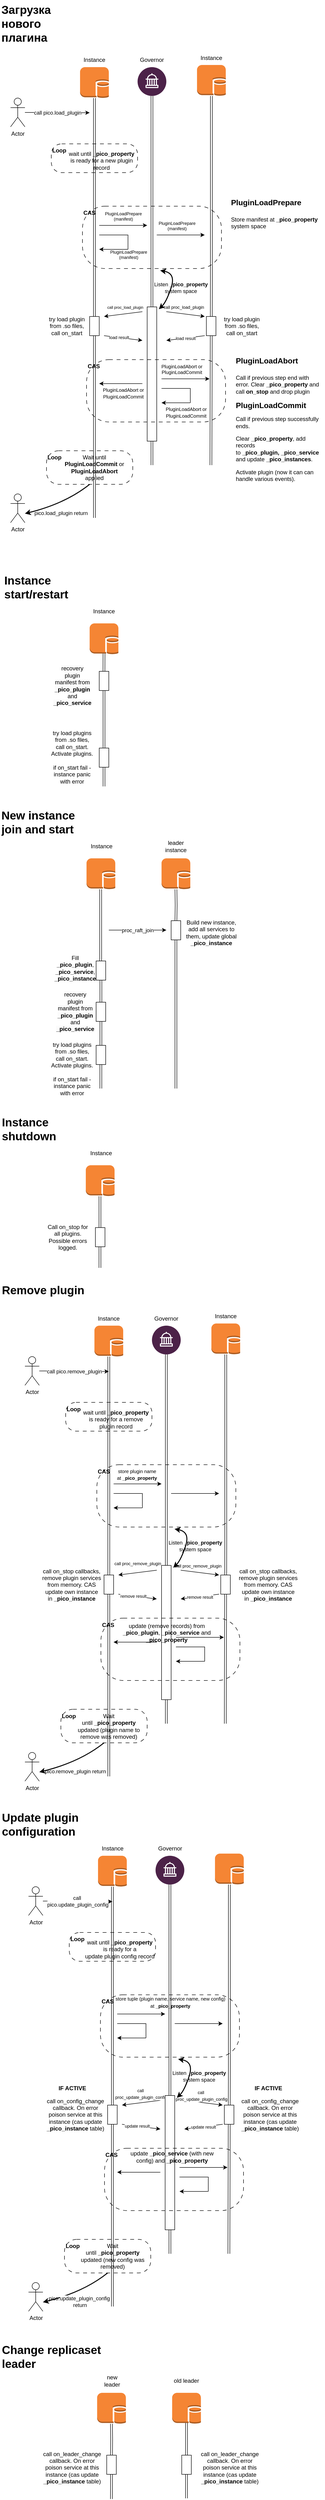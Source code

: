 <mxfile version="24.2.0" type="github">
  <diagram name="Страница — 1" id="yJk9gWLUSy9jOpeMOX59">
    <mxGraphModel dx="1195" dy="1770" grid="1" gridSize="10" guides="1" tooltips="1" connect="1" arrows="1" fold="1" page="1" pageScale="1" pageWidth="827" pageHeight="1169" math="0" shadow="0">
      <root>
        <mxCell id="0" />
        <mxCell id="1" parent="0" />
        <mxCell id="r-Ovmt4nL4VXmbSpSEl5-34" value="" style="edgeStyle=orthogonalEdgeStyle;rounded=0;orthogonalLoop=1;jettySize=auto;html=1;shape=link;" parent="1" edge="1" source="r-Ovmt4nL4VXmbSpSEl5-3">
          <mxGeometry relative="1" as="geometry">
            <mxPoint x="443" y="720" as="targetPoint" />
            <mxPoint x="443.16" y="124.5" as="sourcePoint" />
          </mxGeometry>
        </mxCell>
        <mxCell id="r-Ovmt4nL4VXmbSpSEl5-16" value="&lt;b&gt;CAS&lt;/b&gt;" style="rounded=1;whiteSpace=wrap;html=1;fillColor=none;dashed=1;dashPattern=8 8;arcSize=36;align=left;horizontal=1;verticalAlign=top;" parent="1" vertex="1">
          <mxGeometry x="175" y="180" width="290" height="130" as="geometry" />
        </mxCell>
        <mxCell id="r-Ovmt4nL4VXmbSpSEl5-5" style="edgeStyle=orthogonalEdgeStyle;rounded=0;orthogonalLoop=1;jettySize=auto;html=1;shape=link;" parent="1" source="r-Ovmt4nL4VXmbSpSEl5-25" edge="1">
          <mxGeometry relative="1" as="geometry">
            <mxPoint x="320" y="720" as="targetPoint" />
          </mxGeometry>
        </mxCell>
        <mxCell id="r-Ovmt4nL4VXmbSpSEl5-1" value="" style="verticalLabelPosition=bottom;aspect=fixed;html=1;shape=mxgraph.salesforce.government2;" parent="1" vertex="1">
          <mxGeometry x="290" y="-110" width="60" height="60" as="geometry" />
        </mxCell>
        <mxCell id="r-Ovmt4nL4VXmbSpSEl5-4" style="edgeStyle=orthogonalEdgeStyle;rounded=0;orthogonalLoop=1;jettySize=auto;html=1;shape=link;" parent="1" source="r-Ovmt4nL4VXmbSpSEl5-2" edge="1">
          <mxGeometry relative="1" as="geometry">
            <mxPoint x="200" y="830" as="targetPoint" />
          </mxGeometry>
        </mxCell>
        <mxCell id="r-Ovmt4nL4VXmbSpSEl5-2" value="" style="outlineConnect=0;dashed=0;verticalLabelPosition=bottom;verticalAlign=top;align=center;html=1;shape=mxgraph.aws3.db_on_instance;fillColor=#F58534;gradientColor=none;" parent="1" vertex="1">
          <mxGeometry x="170" y="-110" width="60" height="64.5" as="geometry" />
        </mxCell>
        <mxCell id="r-Ovmt4nL4VXmbSpSEl5-3" value="" style="outlineConnect=0;dashed=0;verticalLabelPosition=bottom;verticalAlign=top;align=center;html=1;shape=mxgraph.aws3.db_on_instance;fillColor=#F58534;gradientColor=none;" parent="1" vertex="1">
          <mxGeometry x="414" y="-114.5" width="60" height="64.5" as="geometry" />
        </mxCell>
        <mxCell id="r-Ovmt4nL4VXmbSpSEl5-9" value="call pico.load_plugin" style="edgeStyle=orthogonalEdgeStyle;rounded=0;orthogonalLoop=1;jettySize=auto;html=1;" parent="1" source="r-Ovmt4nL4VXmbSpSEl5-8" edge="1">
          <mxGeometry relative="1" as="geometry">
            <mxPoint x="190" y="-15" as="targetPoint" />
          </mxGeometry>
        </mxCell>
        <mxCell id="r-Ovmt4nL4VXmbSpSEl5-8" value="Actor" style="shape=umlActor;verticalLabelPosition=bottom;verticalAlign=top;html=1;outlineConnect=0;" parent="1" vertex="1">
          <mxGeometry x="25" y="-45.5" width="30" height="60" as="geometry" />
        </mxCell>
        <mxCell id="r-Ovmt4nL4VXmbSpSEl5-10" value="&lt;font style=&quot;font-size: 9px;&quot;&gt;PluginLoadPrepare&lt;/font&gt;&lt;div style=&quot;font-size: 9px;&quot;&gt;&lt;font style=&quot;font-size: 9px;&quot;&gt;(manifest)&lt;/font&gt;&lt;/div&gt;" style="endArrow=classic;html=1;rounded=0;labelBackgroundColor=none;" parent="1" edge="1">
          <mxGeometry y="20" width="50" height="50" relative="1" as="geometry">
            <mxPoint x="210" y="220" as="sourcePoint" />
            <mxPoint x="310" y="220" as="targetPoint" />
            <mxPoint as="offset" />
          </mxGeometry>
        </mxCell>
        <mxCell id="r-Ovmt4nL4VXmbSpSEl5-11" value="" style="endArrow=classic;html=1;rounded=0;labelBackgroundColor=none;" parent="1" edge="1">
          <mxGeometry width="50" height="50" relative="1" as="geometry">
            <mxPoint x="330" y="240" as="sourcePoint" />
            <mxPoint x="430" y="240" as="targetPoint" />
          </mxGeometry>
        </mxCell>
        <mxCell id="r-Ovmt4nL4VXmbSpSEl5-18" value="&lt;font style=&quot;font-size: 9px;&quot;&gt;PluginLoadPrepare&lt;/font&gt;&lt;div style=&quot;font-size: 9px;&quot;&gt;&lt;font style=&quot;font-size: 9px;&quot;&gt;(manifest)&lt;/font&gt;&lt;/div&gt;" style="edgeLabel;html=1;align=center;verticalAlign=middle;resizable=0;points=[];labelBackgroundColor=none;" parent="r-Ovmt4nL4VXmbSpSEl5-11" vertex="1" connectable="0">
          <mxGeometry x="-0.16" relative="1" as="geometry">
            <mxPoint y="-20" as="offset" />
          </mxGeometry>
        </mxCell>
        <mxCell id="r-Ovmt4nL4VXmbSpSEl5-12" value="" style="endArrow=classic;html=1;rounded=0;" parent="1" edge="1">
          <mxGeometry width="50" height="50" relative="1" as="geometry">
            <mxPoint x="270" y="270" as="sourcePoint" />
            <mxPoint x="210" y="270" as="targetPoint" />
          </mxGeometry>
        </mxCell>
        <mxCell id="r-Ovmt4nL4VXmbSpSEl5-13" value="&lt;font style=&quot;font-size: 9px;&quot;&gt;PluginLoadPrepare&lt;/font&gt;&lt;div style=&quot;font-size: 9px;&quot;&gt;&lt;font style=&quot;font-size: 9px;&quot;&gt;(manifest)&lt;/font&gt;&lt;/div&gt;" style="edgeLabel;html=1;align=center;verticalAlign=middle;resizable=0;points=[];labelBackgroundColor=none;" parent="r-Ovmt4nL4VXmbSpSEl5-12" vertex="1" connectable="0">
          <mxGeometry x="0.091" relative="1" as="geometry">
            <mxPoint x="33" y="10" as="offset" />
          </mxGeometry>
        </mxCell>
        <mxCell id="r-Ovmt4nL4VXmbSpSEl5-14" value="" style="endArrow=none;html=1;rounded=0;" parent="1" edge="1">
          <mxGeometry width="50" height="50" relative="1" as="geometry">
            <mxPoint x="210" y="240" as="sourcePoint" />
            <mxPoint x="250" y="240" as="targetPoint" />
          </mxGeometry>
        </mxCell>
        <mxCell id="r-Ovmt4nL4VXmbSpSEl5-15" value="" style="endArrow=none;html=1;rounded=0;" parent="1" edge="1">
          <mxGeometry width="50" height="50" relative="1" as="geometry">
            <mxPoint x="250" y="240" as="sourcePoint" />
            <mxPoint x="270" y="270" as="targetPoint" />
            <Array as="points">
              <mxPoint x="270" y="240" />
            </Array>
          </mxGeometry>
        </mxCell>
        <mxCell id="r-Ovmt4nL4VXmbSpSEl5-19" value="" style="rounded=0;whiteSpace=wrap;html=1;" parent="1" vertex="1">
          <mxGeometry x="190" y="410" width="20" height="40" as="geometry" />
        </mxCell>
        <mxCell id="r-Ovmt4nL4VXmbSpSEl5-20" value="&lt;span style=&quot;color: rgb(0, 0, 0); font-family: Helvetica; font-style: normal; font-variant-ligatures: normal; font-variant-caps: normal; font-weight: 400; letter-spacing: normal; orphans: 2; text-align: center; text-indent: 0px; text-transform: none; white-space: nowrap; widows: 2; word-spacing: 0px; -webkit-text-stroke-width: 0px; background-color: rgb(255, 255, 255); text-decoration-thickness: initial; text-decoration-style: initial; text-decoration-color: initial; float: none; display: inline !important;&quot;&gt;&lt;font style=&quot;font-size: 9px;&quot;&gt;call proc_load_plugin&lt;/font&gt;&lt;/span&gt;" style="endArrow=classic;html=1;rounded=0;" parent="1" edge="1">
          <mxGeometry x="-0.146" y="14" width="50" height="50" relative="1" as="geometry">
            <mxPoint x="350" y="400" as="sourcePoint" />
            <mxPoint x="430" y="410" as="targetPoint" />
            <mxPoint as="offset" />
          </mxGeometry>
        </mxCell>
        <mxCell id="r-Ovmt4nL4VXmbSpSEl5-21" value="&lt;font style=&quot;font-size: 9px;&quot;&gt;load result&lt;/font&gt;" style="endArrow=classic;html=1;rounded=0;" parent="1" edge="1">
          <mxGeometry width="50" height="50" relative="1" as="geometry">
            <mxPoint x="430" y="450" as="sourcePoint" />
            <mxPoint x="350" y="460" as="targetPoint" />
          </mxGeometry>
        </mxCell>
        <mxCell id="r-Ovmt4nL4VXmbSpSEl5-22" value="" style="endArrow=classic;html=1;rounded=0;" parent="1" edge="1">
          <mxGeometry width="50" height="50" relative="1" as="geometry">
            <mxPoint x="220" y="450" as="sourcePoint" />
            <mxPoint x="300" y="460" as="targetPoint" />
          </mxGeometry>
        </mxCell>
        <mxCell id="r-Ovmt4nL4VXmbSpSEl5-33" value="&lt;font style=&quot;font-size: 9px;&quot;&gt;load result&lt;/font&gt;" style="edgeLabel;html=1;align=center;verticalAlign=middle;resizable=0;points=[];" parent="r-Ovmt4nL4VXmbSpSEl5-22" vertex="1" connectable="0">
          <mxGeometry x="-0.236" y="1" relative="1" as="geometry">
            <mxPoint as="offset" />
          </mxGeometry>
        </mxCell>
        <mxCell id="r-Ovmt4nL4VXmbSpSEl5-23" value="&lt;font style=&quot;font-size: 8px;&quot;&gt;call proc_load_plugin&lt;/font&gt;" style="endArrow=classic;html=1;rounded=0;" parent="1" edge="1">
          <mxGeometry x="-0.146" y="-14" width="50" height="50" relative="1" as="geometry">
            <mxPoint x="300" y="400" as="sourcePoint" />
            <mxPoint x="220" y="410" as="targetPoint" />
            <mxPoint as="offset" />
          </mxGeometry>
        </mxCell>
        <mxCell id="r-Ovmt4nL4VXmbSpSEl5-26" value="" style="rounded=0;whiteSpace=wrap;html=1;" parent="1" vertex="1">
          <mxGeometry x="433.5" y="410" width="20" height="40" as="geometry" />
        </mxCell>
        <mxCell id="r-Ovmt4nL4VXmbSpSEl5-27" value="" style="edgeStyle=orthogonalEdgeStyle;rounded=0;orthogonalLoop=1;jettySize=auto;html=1;shape=link;" parent="1" source="r-Ovmt4nL4VXmbSpSEl5-1" target="r-Ovmt4nL4VXmbSpSEl5-25" edge="1">
          <mxGeometry relative="1" as="geometry">
            <mxPoint x="320" y="720" as="targetPoint" />
            <mxPoint x="320" y="120" as="sourcePoint" />
          </mxGeometry>
        </mxCell>
        <mxCell id="r-Ovmt4nL4VXmbSpSEl5-25" value="" style="rounded=0;whiteSpace=wrap;html=1;" parent="1" vertex="1">
          <mxGeometry x="310" y="390" width="20" height="280" as="geometry" />
        </mxCell>
        <mxCell id="r-Ovmt4nL4VXmbSpSEl5-31" value="try load plugin from .so files, call on_start" style="text;html=1;align=center;verticalAlign=middle;whiteSpace=wrap;rounded=0;" parent="1" vertex="1">
          <mxGeometry x="100" y="407.5" width="85" height="45" as="geometry" />
        </mxCell>
        <mxCell id="r-Ovmt4nL4VXmbSpSEl5-32" value="try load plugin from .so files, call on_start" style="text;html=1;align=center;verticalAlign=middle;whiteSpace=wrap;rounded=0;" parent="1" vertex="1">
          <mxGeometry x="465" y="407.5" width="85" height="45" as="geometry" />
        </mxCell>
        <mxCell id="r-Ovmt4nL4VXmbSpSEl5-35" value="&lt;b&gt;CAS&lt;/b&gt;" style="rounded=1;whiteSpace=wrap;html=1;fillColor=none;dashed=1;dashPattern=8 8;arcSize=36;align=left;horizontal=1;verticalAlign=top;" parent="1" vertex="1">
          <mxGeometry x="183.5" y="500" width="290" height="130" as="geometry" />
        </mxCell>
        <mxCell id="r-Ovmt4nL4VXmbSpSEl5-36" value="" style="endArrow=classic;html=1;rounded=0;labelBackgroundColor=none;" parent="1" edge="1">
          <mxGeometry width="50" height="50" relative="1" as="geometry">
            <mxPoint x="340" y="540" as="sourcePoint" />
            <mxPoint x="440" y="540" as="targetPoint" />
          </mxGeometry>
        </mxCell>
        <mxCell id="r-Ovmt4nL4VXmbSpSEl5-37" value="&lt;font style=&quot;font-size: 10px;&quot;&gt;PluginLoadAbort or&lt;br&gt;&lt;/font&gt;&lt;div style=&quot;font-size: 10px;&quot;&gt;&lt;font style=&quot;font-size: 10px;&quot;&gt;PluginLoadCommit&lt;/font&gt;&lt;/div&gt;" style="edgeLabel;html=1;align=center;verticalAlign=middle;resizable=0;points=[];labelBackgroundColor=none;" parent="r-Ovmt4nL4VXmbSpSEl5-36" vertex="1" connectable="0">
          <mxGeometry x="-0.16" relative="1" as="geometry">
            <mxPoint y="-20" as="offset" />
          </mxGeometry>
        </mxCell>
        <mxCell id="r-Ovmt4nL4VXmbSpSEl5-38" value="" style="endArrow=classic;html=1;rounded=0;" parent="1" edge="1">
          <mxGeometry width="50" height="50" relative="1" as="geometry">
            <mxPoint x="300" y="550" as="sourcePoint" />
            <mxPoint x="210" y="550" as="targetPoint" />
          </mxGeometry>
        </mxCell>
        <mxCell id="r-Ovmt4nL4VXmbSpSEl5-39" value="&lt;font size=&quot;1&quot;&gt;PluginLoadAbort or&lt;/font&gt;&lt;br&gt;&lt;div&gt;&lt;font size=&quot;1&quot;&gt;PluginLoadCommit&lt;br&gt;&lt;/font&gt;&lt;/div&gt;" style="edgeLabel;html=1;align=center;verticalAlign=middle;resizable=0;points=[];labelBackgroundColor=none;" parent="r-Ovmt4nL4VXmbSpSEl5-38" vertex="1" connectable="0">
          <mxGeometry x="0.091" relative="1" as="geometry">
            <mxPoint x="9" y="20" as="offset" />
          </mxGeometry>
        </mxCell>
        <mxCell id="r-Ovmt4nL4VXmbSpSEl5-40" value="" style="endArrow=classic;html=1;rounded=0;" parent="1" edge="1">
          <mxGeometry width="50" height="50" relative="1" as="geometry">
            <mxPoint x="400" y="590" as="sourcePoint" />
            <mxPoint x="340" y="590" as="targetPoint" />
          </mxGeometry>
        </mxCell>
        <mxCell id="r-Ovmt4nL4VXmbSpSEl5-41" value="&lt;font size=&quot;1&quot;&gt;PluginLoadAbort or&lt;/font&gt;&lt;br&gt;&lt;div&gt;&lt;font size=&quot;1&quot;&gt;PluginLoadCommit&lt;/font&gt;&lt;/div&gt;" style="edgeLabel;html=1;align=center;verticalAlign=middle;resizable=0;points=[];labelBackgroundColor=none;" parent="r-Ovmt4nL4VXmbSpSEl5-40" vertex="1" connectable="0">
          <mxGeometry x="0.091" relative="1" as="geometry">
            <mxPoint x="23" y="20" as="offset" />
          </mxGeometry>
        </mxCell>
        <mxCell id="r-Ovmt4nL4VXmbSpSEl5-42" value="" style="endArrow=none;html=1;rounded=0;" parent="1" edge="1">
          <mxGeometry width="50" height="50" relative="1" as="geometry">
            <mxPoint x="340" y="560" as="sourcePoint" />
            <mxPoint x="380" y="560" as="targetPoint" />
          </mxGeometry>
        </mxCell>
        <mxCell id="r-Ovmt4nL4VXmbSpSEl5-43" value="" style="endArrow=none;html=1;rounded=0;" parent="1" edge="1">
          <mxGeometry width="50" height="50" relative="1" as="geometry">
            <mxPoint x="380" y="560" as="sourcePoint" />
            <mxPoint x="400" y="590" as="targetPoint" />
            <Array as="points">
              <mxPoint x="400" y="560" />
            </Array>
          </mxGeometry>
        </mxCell>
        <mxCell id="r-Ovmt4nL4VXmbSpSEl5-44" value="&lt;h1&gt;&lt;span style=&quot;font-size: 16px; text-align: center; white-space: nowrap;&quot;&gt;PluginLoadPrepare&lt;/span&gt;&lt;br&gt;&lt;/h1&gt;&lt;p&gt;Store manifest at &lt;b&gt;_pico_property&lt;/b&gt; system space&lt;/p&gt;" style="text;html=1;spacing=5;spacingTop=-20;whiteSpace=wrap;overflow=hidden;rounded=0;" parent="1" vertex="1">
          <mxGeometry x="480" y="150" width="190" height="120" as="geometry" />
        </mxCell>
        <mxCell id="r-Ovmt4nL4VXmbSpSEl5-45" value="&lt;h1&gt;&lt;span style=&quot;text-align: center; white-space: nowrap;&quot;&gt;&lt;font style=&quot;font-size: 16px;&quot;&gt;PluginLoadAbort&lt;/font&gt;&lt;/span&gt;&lt;br&gt;&lt;/h1&gt;&lt;p style=&quot;&quot;&gt;&lt;span style=&quot;background-color: initial;&quot;&gt;Call if previous step end with error. Clear &lt;b&gt;_pico_property&lt;/b&gt; and call &lt;b&gt;on_stop &lt;/b&gt;and drop plugin&lt;/span&gt;&lt;/p&gt;&lt;p style=&quot;&quot;&gt;&lt;b&gt;&lt;span style=&quot;background-color: initial; font-size: 16px; white-space: nowrap;&quot;&gt;PluginLoadCommit&lt;/span&gt;&lt;br&gt;&lt;/b&gt;&lt;/p&gt;&lt;p&gt;Call if previous step successfully ends.&amp;nbsp;&lt;/p&gt;&lt;p&gt;Clear&amp;nbsp;&lt;b&gt;_pico_property&lt;/b&gt;, add records to&amp;nbsp;&lt;b&gt;_pico_plugin,&lt;/b&gt;&amp;nbsp;&lt;b&gt;_pico_service &lt;/b&gt;and update &lt;b&gt;_pico_instances&lt;/b&gt;.&lt;br&gt;&lt;/p&gt;&lt;p&gt;Activate plugin (now it can can handle various events).&lt;/p&gt;" style="text;html=1;spacing=5;spacingTop=-20;whiteSpace=wrap;overflow=hidden;rounded=0;" parent="1" vertex="1">
          <mxGeometry x="490" y="480" width="190" height="290" as="geometry" />
        </mxCell>
        <mxCell id="r-Ovmt4nL4VXmbSpSEl5-46" value="Listen &lt;b&gt;_pico_property&lt;/b&gt;&lt;div&gt;system space&lt;/div&gt;" style="curved=1;endArrow=classic;html=1;rounded=0;exitX=0.559;exitY=1.031;exitDx=0;exitDy=0;exitPerimeter=0;entryX=1.222;entryY=0.017;entryDx=0;entryDy=0;entryPerimeter=0;strokeWidth=2;strokeColor=default;startArrow=classic;startFill=1;labelBackgroundColor=none;" parent="1" source="r-Ovmt4nL4VXmbSpSEl5-16" target="r-Ovmt4nL4VXmbSpSEl5-25" edge="1">
          <mxGeometry x="-0.006" y="19" width="50" height="50" relative="1" as="geometry">
            <mxPoint x="480" y="410" as="sourcePoint" />
            <mxPoint x="530" y="360" as="targetPoint" />
            <Array as="points">
              <mxPoint x="370" y="320" />
              <mxPoint x="350" y="380" />
            </Array>
            <mxPoint as="offset" />
          </mxGeometry>
        </mxCell>
        <mxCell id="r-Ovmt4nL4VXmbSpSEl5-52" value="Governor" style="text;html=1;align=center;verticalAlign=middle;whiteSpace=wrap;rounded=0;" parent="1" vertex="1">
          <mxGeometry x="290" y="-140" width="60" height="30" as="geometry" />
        </mxCell>
        <mxCell id="r-Ovmt4nL4VXmbSpSEl5-53" value="Instance" style="text;html=1;align=center;verticalAlign=middle;whiteSpace=wrap;rounded=0;" parent="1" vertex="1">
          <mxGeometry x="413.5" y="-144.5" width="60" height="30" as="geometry" />
        </mxCell>
        <mxCell id="r-Ovmt4nL4VXmbSpSEl5-54" value="Instance" style="text;html=1;align=center;verticalAlign=middle;whiteSpace=wrap;rounded=0;" parent="1" vertex="1">
          <mxGeometry x="170" y="-140" width="60" height="30" as="geometry" />
        </mxCell>
        <mxCell id="PDYjImMqWGdngjRvMfyT-1" value="&lt;h1 style=&quot;margin-top: 0px;&quot;&gt;Загрузка нового плагина&lt;/h1&gt;" style="text;html=1;whiteSpace=wrap;overflow=hidden;rounded=0;" vertex="1" parent="1">
          <mxGeometry x="3.5" y="-250" width="180" height="120" as="geometry" />
        </mxCell>
        <mxCell id="PDYjImMqWGdngjRvMfyT-2" value="&lt;b&gt;Loop&lt;/b&gt;" style="rounded=1;whiteSpace=wrap;html=1;fillColor=none;dashed=1;dashPattern=8 8;arcSize=36;align=left;horizontal=1;verticalAlign=top;" vertex="1" parent="1">
          <mxGeometry x="110" y="50" width="180" height="60" as="geometry" />
        </mxCell>
        <mxCell id="PDYjImMqWGdngjRvMfyT-3" value="wait until&amp;nbsp;&lt;b style=&quot;text-align: left;&quot;&gt;_pico_property &lt;/b&gt;&lt;span style=&quot;text-align: left;&quot;&gt;is ready for a new plugin record&lt;/span&gt;" style="text;html=1;align=center;verticalAlign=middle;whiteSpace=wrap;rounded=0;" vertex="1" parent="1">
          <mxGeometry x="140" y="70" width="150" height="30" as="geometry" />
        </mxCell>
        <mxCell id="PDYjImMqWGdngjRvMfyT-4" value="&lt;b&gt;Loop&lt;/b&gt;" style="rounded=1;whiteSpace=wrap;html=1;fillColor=none;dashed=1;dashPattern=8 8;arcSize=36;align=left;horizontal=1;verticalAlign=top;" vertex="1" parent="1">
          <mxGeometry x="100" y="690" width="180" height="70" as="geometry" />
        </mxCell>
        <mxCell id="PDYjImMqWGdngjRvMfyT-6" value="Wait until &lt;b&gt;PluginLoadCommit&lt;/b&gt; or &lt;b&gt;PluginLoadAbort&lt;/b&gt; applied" style="text;html=1;align=center;verticalAlign=middle;whiteSpace=wrap;rounded=0;" vertex="1" parent="1">
          <mxGeometry x="130" y="710" width="140" height="30" as="geometry" />
        </mxCell>
        <mxCell id="PDYjImMqWGdngjRvMfyT-7" value="Actor" style="shape=umlActor;verticalLabelPosition=bottom;verticalAlign=top;html=1;outlineConnect=0;" vertex="1" parent="1">
          <mxGeometry x="25" y="780" width="30" height="60" as="geometry" />
        </mxCell>
        <mxCell id="PDYjImMqWGdngjRvMfyT-8" value="pico.load_plugin return" style="curved=1;endArrow=classic;html=1;rounded=0;exitX=0.5;exitY=1;exitDx=0;exitDy=0;entryX=1.222;entryY=0.017;entryDx=0;entryDy=0;entryPerimeter=0;strokeWidth=2;strokeColor=default;startArrow=none;startFill=0;labelBackgroundColor=none;" edge="1" parent="1" source="PDYjImMqWGdngjRvMfyT-4">
          <mxGeometry x="0.036" y="17" width="50" height="50" relative="1" as="geometry">
            <mxPoint x="58" y="740" as="sourcePoint" />
            <mxPoint x="55" y="821" as="targetPoint" />
            <Array as="points">
              <mxPoint x="140" y="800" />
            </Array>
            <mxPoint as="offset" />
          </mxGeometry>
        </mxCell>
        <mxCell id="PDYjImMqWGdngjRvMfyT-9" value="&lt;h1 style=&quot;margin-top: 0px;&quot;&gt;Instance start/restart&amp;nbsp;&lt;/h1&gt;" style="text;html=1;whiteSpace=wrap;overflow=hidden;rounded=0;" vertex="1" parent="1">
          <mxGeometry x="10" y="940" width="180" height="70" as="geometry" />
        </mxCell>
        <mxCell id="PDYjImMqWGdngjRvMfyT-10" value="" style="outlineConnect=0;dashed=0;verticalLabelPosition=bottom;verticalAlign=top;align=center;html=1;shape=mxgraph.aws3.db_on_instance;fillColor=#F58534;gradientColor=none;" vertex="1" parent="1">
          <mxGeometry x="190" y="1050" width="60" height="64.5" as="geometry" />
        </mxCell>
        <mxCell id="PDYjImMqWGdngjRvMfyT-11" style="edgeStyle=orthogonalEdgeStyle;rounded=0;orthogonalLoop=1;jettySize=auto;html=1;shape=link;" edge="1" parent="1" source="PDYjImMqWGdngjRvMfyT-15">
          <mxGeometry relative="1" as="geometry">
            <mxPoint x="220" y="1390" as="targetPoint" />
            <mxPoint x="219.52" y="1114.5" as="sourcePoint" />
          </mxGeometry>
        </mxCell>
        <mxCell id="PDYjImMqWGdngjRvMfyT-12" value="" style="rounded=0;whiteSpace=wrap;html=1;" vertex="1" parent="1">
          <mxGeometry x="210" y="1150" width="20" height="40" as="geometry" />
        </mxCell>
        <mxCell id="PDYjImMqWGdngjRvMfyT-14" value="&lt;span style=&quot;color: rgb(0, 0, 0); font-family: Helvetica; font-size: 12px; font-style: normal; font-variant-ligatures: normal; font-variant-caps: normal; font-weight: 400; letter-spacing: normal; orphans: 2; text-align: center; text-indent: 0px; text-transform: none; white-space: normal; widows: 2; word-spacing: 0px; -webkit-text-stroke-width: 0px; background-color: rgb(251, 251, 251); text-decoration-thickness: initial; text-decoration-style: initial; text-decoration-color: initial; display: inline !important; float: none;&quot;&gt;recovery plugin manifest from &lt;/span&gt;&lt;span style=&quot;color: rgb(0, 0, 0); font-family: Helvetica; font-size: 12px; font-style: normal; font-variant-ligatures: normal; font-variant-caps: normal; letter-spacing: normal; orphans: 2; text-align: center; text-indent: 0px; text-transform: none; white-space: normal; widows: 2; word-spacing: 0px; -webkit-text-stroke-width: 0px; background-color: rgb(251, 251, 251); text-decoration-thickness: initial; text-decoration-style: initial; text-decoration-color: initial; float: none; display: inline !important;&quot;&gt;&lt;b&gt;_pico_plugin&lt;/b&gt;&lt;/span&gt;&lt;span style=&quot;color: rgb(0, 0, 0); font-family: Helvetica; font-size: 12px; font-style: normal; font-variant-ligatures: normal; font-variant-caps: normal; font-weight: 400; letter-spacing: normal; orphans: 2; text-align: center; text-indent: 0px; text-transform: none; white-space: normal; widows: 2; word-spacing: 0px; -webkit-text-stroke-width: 0px; background-color: rgb(251, 251, 251); text-decoration-thickness: initial; text-decoration-style: initial; text-decoration-color: initial; display: inline !important; float: none;&quot;&gt; and &lt;/span&gt;&lt;span style=&quot;color: rgb(0, 0, 0); font-family: Helvetica; font-size: 12px; font-style: normal; font-variant-ligatures: normal; font-variant-caps: normal; letter-spacing: normal; orphans: 2; text-align: center; text-indent: 0px; text-transform: none; white-space: normal; widows: 2; word-spacing: 0px; -webkit-text-stroke-width: 0px; background-color: rgb(251, 251, 251); text-decoration-thickness: initial; text-decoration-style: initial; text-decoration-color: initial; float: none; display: inline !important;&quot;&gt;&lt;b&gt;_pico_service&lt;/b&gt;&lt;/span&gt;" style="text;html=1;align=center;verticalAlign=middle;whiteSpace=wrap;rounded=0;" vertex="1" parent="1">
          <mxGeometry x="123.5" y="1120" width="60" height="120" as="geometry" />
        </mxCell>
        <mxCell id="PDYjImMqWGdngjRvMfyT-16" value="" style="edgeStyle=orthogonalEdgeStyle;rounded=0;orthogonalLoop=1;jettySize=auto;html=1;shape=link;" edge="1" parent="1" source="PDYjImMqWGdngjRvMfyT-12" target="PDYjImMqWGdngjRvMfyT-15">
          <mxGeometry relative="1" as="geometry">
            <mxPoint x="219.52" y="1989.5" as="targetPoint" />
            <mxPoint x="220" y="1220" as="sourcePoint" />
          </mxGeometry>
        </mxCell>
        <mxCell id="PDYjImMqWGdngjRvMfyT-15" value="" style="rounded=0;whiteSpace=wrap;html=1;" vertex="1" parent="1">
          <mxGeometry x="210" y="1310" width="20" height="40" as="geometry" />
        </mxCell>
        <mxCell id="PDYjImMqWGdngjRvMfyT-18" value="try load plugins from .so files, call on_start.&lt;div&gt;Activate plugins.&lt;/div&gt;" style="text;html=1;align=center;verticalAlign=middle;whiteSpace=wrap;rounded=0;" vertex="1" parent="1">
          <mxGeometry x="107.88" y="1260" width="91.25" height="80" as="geometry" />
        </mxCell>
        <mxCell id="PDYjImMqWGdngjRvMfyT-19" value="&lt;h1 style=&quot;margin-top: 0px;&quot;&gt;New instance join and start&amp;nbsp;&lt;/h1&gt;" style="text;html=1;whiteSpace=wrap;overflow=hidden;rounded=0;" vertex="1" parent="1">
          <mxGeometry x="3.5" y="1430" width="180" height="70" as="geometry" />
        </mxCell>
        <mxCell id="PDYjImMqWGdngjRvMfyT-20" value="" style="outlineConnect=0;dashed=0;verticalLabelPosition=bottom;verticalAlign=top;align=center;html=1;shape=mxgraph.aws3.db_on_instance;fillColor=#F58534;gradientColor=none;" vertex="1" parent="1">
          <mxGeometry x="183.5" y="1540" width="60" height="64.5" as="geometry" />
        </mxCell>
        <mxCell id="PDYjImMqWGdngjRvMfyT-22" value="" style="edgeStyle=orthogonalEdgeStyle;rounded=0;orthogonalLoop=1;jettySize=auto;html=1;shape=link;" edge="1" parent="1" target="PDYjImMqWGdngjRvMfyT-23" source="PDYjImMqWGdngjRvMfyT-41">
          <mxGeometry relative="1" as="geometry">
            <mxPoint x="213.02" y="2479.5" as="targetPoint" />
            <mxPoint x="213.02" y="1604.5" as="sourcePoint" />
          </mxGeometry>
        </mxCell>
        <mxCell id="PDYjImMqWGdngjRvMfyT-23" value="" style="rounded=0;whiteSpace=wrap;html=1;" vertex="1" parent="1">
          <mxGeometry x="203.5" y="1840" width="20" height="40" as="geometry" />
        </mxCell>
        <mxCell id="PDYjImMqWGdngjRvMfyT-24" value="&lt;span style=&quot;color: rgb(0, 0, 0); font-family: Helvetica; font-size: 12px; font-style: normal; font-variant-ligatures: normal; font-variant-caps: normal; font-weight: 400; letter-spacing: normal; orphans: 2; text-align: center; text-indent: 0px; text-transform: none; white-space: normal; widows: 2; word-spacing: 0px; -webkit-text-stroke-width: 0px; background-color: rgb(251, 251, 251); text-decoration-thickness: initial; text-decoration-style: initial; text-decoration-color: initial; display: inline !important; float: none;&quot;&gt;recovery plugin manifest from &lt;/span&gt;&lt;span style=&quot;color: rgb(0, 0, 0); font-family: Helvetica; font-size: 12px; font-style: normal; font-variant-ligatures: normal; font-variant-caps: normal; letter-spacing: normal; orphans: 2; text-align: center; text-indent: 0px; text-transform: none; white-space: normal; widows: 2; word-spacing: 0px; -webkit-text-stroke-width: 0px; background-color: rgb(251, 251, 251); text-decoration-thickness: initial; text-decoration-style: initial; text-decoration-color: initial; float: none; display: inline !important;&quot;&gt;&lt;b&gt;_pico_plugin&lt;/b&gt;&lt;/span&gt;&lt;span style=&quot;color: rgb(0, 0, 0); font-family: Helvetica; font-size: 12px; font-style: normal; font-variant-ligatures: normal; font-variant-caps: normal; font-weight: 400; letter-spacing: normal; orphans: 2; text-align: center; text-indent: 0px; text-transform: none; white-space: normal; widows: 2; word-spacing: 0px; -webkit-text-stroke-width: 0px; background-color: rgb(251, 251, 251); text-decoration-thickness: initial; text-decoration-style: initial; text-decoration-color: initial; display: inline !important; float: none;&quot;&gt; and &lt;/span&gt;&lt;span style=&quot;color: rgb(0, 0, 0); font-family: Helvetica; font-size: 12px; font-style: normal; font-variant-ligatures: normal; font-variant-caps: normal; letter-spacing: normal; orphans: 2; text-align: center; text-indent: 0px; text-transform: none; white-space: normal; widows: 2; word-spacing: 0px; -webkit-text-stroke-width: 0px; background-color: rgb(251, 251, 251); text-decoration-thickness: initial; text-decoration-style: initial; text-decoration-color: initial; float: none; display: inline !important;&quot;&gt;&lt;b&gt;_pico_service&lt;/b&gt;&lt;/span&gt;" style="text;html=1;align=center;verticalAlign=middle;whiteSpace=wrap;rounded=0;" vertex="1" parent="1">
          <mxGeometry x="130" y="1800" width="60" height="120" as="geometry" />
        </mxCell>
        <mxCell id="PDYjImMqWGdngjRvMfyT-25" value="" style="edgeStyle=orthogonalEdgeStyle;rounded=0;orthogonalLoop=1;jettySize=auto;html=1;shape=link;" edge="1" parent="1" source="PDYjImMqWGdngjRvMfyT-23" target="PDYjImMqWGdngjRvMfyT-26">
          <mxGeometry relative="1" as="geometry">
            <mxPoint x="213.02" y="2479.5" as="targetPoint" />
            <mxPoint x="213.5" y="1710" as="sourcePoint" />
          </mxGeometry>
        </mxCell>
        <mxCell id="PDYjImMqWGdngjRvMfyT-26" value="" style="rounded=0;whiteSpace=wrap;html=1;" vertex="1" parent="1">
          <mxGeometry x="203.5" y="1930" width="20" height="40" as="geometry" />
        </mxCell>
        <mxCell id="PDYjImMqWGdngjRvMfyT-28" value="Instance" style="text;html=1;align=center;verticalAlign=middle;whiteSpace=wrap;rounded=0;" vertex="1" parent="1">
          <mxGeometry x="190" y="1010" width="60" height="30" as="geometry" />
        </mxCell>
        <mxCell id="PDYjImMqWGdngjRvMfyT-29" value="Instance" style="text;html=1;align=center;verticalAlign=middle;whiteSpace=wrap;rounded=0;" vertex="1" parent="1">
          <mxGeometry x="185" y="1500" width="60" height="30" as="geometry" />
        </mxCell>
        <mxCell id="PDYjImMqWGdngjRvMfyT-30" value="" style="outlineConnect=0;dashed=0;verticalLabelPosition=bottom;verticalAlign=top;align=center;html=1;shape=mxgraph.aws3.db_on_instance;fillColor=#F58534;gradientColor=none;" vertex="1" parent="1">
          <mxGeometry x="340" y="1540" width="60" height="64.5" as="geometry" />
        </mxCell>
        <mxCell id="PDYjImMqWGdngjRvMfyT-31" value="leader instance" style="text;html=1;align=center;verticalAlign=middle;whiteSpace=wrap;rounded=0;" vertex="1" parent="1">
          <mxGeometry x="340" y="1500" width="60" height="30" as="geometry" />
        </mxCell>
        <mxCell id="PDYjImMqWGdngjRvMfyT-35" value="" style="edgeStyle=orthogonalEdgeStyle;rounded=0;orthogonalLoop=1;jettySize=auto;html=1;shape=link;" edge="1" parent="1" source="PDYjImMqWGdngjRvMfyT-38">
          <mxGeometry relative="1" as="geometry">
            <mxPoint x="370" y="2020" as="targetPoint" />
            <mxPoint x="370.02" y="1604.5" as="sourcePoint" />
          </mxGeometry>
        </mxCell>
        <mxCell id="PDYjImMqWGdngjRvMfyT-36" value="proc_raft_join" style="endArrow=classic;html=1;rounded=0;" edge="1" parent="1">
          <mxGeometry width="50" height="50" relative="1" as="geometry">
            <mxPoint x="230" y="1689.64" as="sourcePoint" />
            <mxPoint x="350" y="1689.64" as="targetPoint" />
          </mxGeometry>
        </mxCell>
        <mxCell id="PDYjImMqWGdngjRvMfyT-39" value="" style="edgeStyle=orthogonalEdgeStyle;rounded=0;orthogonalLoop=1;jettySize=auto;html=1;shape=link;" edge="1" parent="1" target="PDYjImMqWGdngjRvMfyT-38">
          <mxGeometry relative="1" as="geometry">
            <mxPoint x="370" y="1900" as="targetPoint" />
            <mxPoint x="370.02" y="1604.5" as="sourcePoint" />
          </mxGeometry>
        </mxCell>
        <mxCell id="PDYjImMqWGdngjRvMfyT-38" value="" style="rounded=0;whiteSpace=wrap;html=1;" vertex="1" parent="1">
          <mxGeometry x="360" y="1670" width="20" height="40" as="geometry" />
        </mxCell>
        <mxCell id="PDYjImMqWGdngjRvMfyT-40" value="Build new instance, add all services to them, update global &lt;b&gt;_pico_instance&lt;/b&gt;" style="text;html=1;align=center;verticalAlign=middle;whiteSpace=wrap;rounded=0;" vertex="1" parent="1">
          <mxGeometry x="388.5" y="1680" width="110" height="30" as="geometry" />
        </mxCell>
        <mxCell id="PDYjImMqWGdngjRvMfyT-42" value="" style="edgeStyle=orthogonalEdgeStyle;rounded=0;orthogonalLoop=1;jettySize=auto;html=1;shape=link;" edge="1" parent="1" target="PDYjImMqWGdngjRvMfyT-41">
          <mxGeometry relative="1" as="geometry">
            <mxPoint x="213" y="1900" as="targetPoint" />
            <mxPoint x="213.02" y="1604.5" as="sourcePoint" />
          </mxGeometry>
        </mxCell>
        <mxCell id="PDYjImMqWGdngjRvMfyT-41" value="" style="rounded=0;whiteSpace=wrap;html=1;" vertex="1" parent="1">
          <mxGeometry x="203.5" y="1754" width="20" height="40" as="geometry" />
        </mxCell>
        <mxCell id="PDYjImMqWGdngjRvMfyT-43" value="Fill &lt;b&gt;_pico_plugin&lt;/b&gt;,&lt;div&gt;&lt;b&gt;_pico_service&lt;/b&gt;,&lt;/div&gt;&lt;div&gt;&lt;b&gt;_pico_instance&lt;/b&gt;&lt;/div&gt;" style="text;html=1;align=center;verticalAlign=middle;whiteSpace=wrap;rounded=0;" vertex="1" parent="1">
          <mxGeometry x="130" y="1754" width="60" height="30" as="geometry" />
        </mxCell>
        <mxCell id="PDYjImMqWGdngjRvMfyT-46" value="" style="edgeStyle=orthogonalEdgeStyle;rounded=0;orthogonalLoop=1;jettySize=auto;html=1;shape=link;" edge="1" parent="1">
          <mxGeometry relative="1" as="geometry">
            <mxPoint x="213.38" y="2020" as="targetPoint" />
            <mxPoint x="213.38" y="1970" as="sourcePoint" />
          </mxGeometry>
        </mxCell>
        <mxCell id="PDYjImMqWGdngjRvMfyT-49" value="if on_start fail - instance panic with error" style="text;html=1;align=center;verticalAlign=middle;whiteSpace=wrap;rounded=0;" vertex="1" parent="1">
          <mxGeometry x="107.88" y="1340" width="91.25" height="50" as="geometry" />
        </mxCell>
        <mxCell id="PDYjImMqWGdngjRvMfyT-50" value="&lt;h1 style=&quot;margin-top: 0px;&quot;&gt;Instance shutdown&lt;/h1&gt;" style="text;html=1;whiteSpace=wrap;overflow=hidden;rounded=0;" vertex="1" parent="1">
          <mxGeometry x="5" y="2070" width="180" height="70" as="geometry" />
        </mxCell>
        <mxCell id="PDYjImMqWGdngjRvMfyT-51" value="" style="outlineConnect=0;dashed=0;verticalLabelPosition=bottom;verticalAlign=top;align=center;html=1;shape=mxgraph.aws3.db_on_instance;fillColor=#F58534;gradientColor=none;" vertex="1" parent="1">
          <mxGeometry x="182" y="2180" width="60" height="64.5" as="geometry" />
        </mxCell>
        <mxCell id="PDYjImMqWGdngjRvMfyT-52" value="Instance" style="text;html=1;align=center;verticalAlign=middle;whiteSpace=wrap;rounded=0;" vertex="1" parent="1">
          <mxGeometry x="183.5" y="2140" width="60" height="30" as="geometry" />
        </mxCell>
        <mxCell id="PDYjImMqWGdngjRvMfyT-53" value="" style="edgeStyle=orthogonalEdgeStyle;rounded=0;orthogonalLoop=1;jettySize=auto;html=1;shape=link;" edge="1" parent="1" source="PDYjImMqWGdngjRvMfyT-57">
          <mxGeometry relative="1" as="geometry">
            <mxPoint x="211.5" y="2394" as="targetPoint" />
            <mxPoint x="211.52" y="2244.5" as="sourcePoint" />
          </mxGeometry>
        </mxCell>
        <mxCell id="PDYjImMqWGdngjRvMfyT-54" value="" style="edgeStyle=orthogonalEdgeStyle;rounded=0;orthogonalLoop=1;jettySize=auto;html=1;shape=link;entryX=0.5;entryY=0.975;entryDx=0;entryDy=0;entryPerimeter=0;" edge="1" parent="1" target="PDYjImMqWGdngjRvMfyT-10">
          <mxGeometry relative="1" as="geometry">
            <mxPoint x="220" y="1120" as="targetPoint" />
            <mxPoint x="219.86" y="1150" as="sourcePoint" />
          </mxGeometry>
        </mxCell>
        <mxCell id="PDYjImMqWGdngjRvMfyT-55" value="try load plugins from .so files, call on_start.&lt;div&gt;Activate plugins.&lt;/div&gt;" style="text;html=1;align=center;verticalAlign=middle;whiteSpace=wrap;rounded=0;" vertex="1" parent="1">
          <mxGeometry x="107.87" y="1910" width="91.25" height="80" as="geometry" />
        </mxCell>
        <mxCell id="PDYjImMqWGdngjRvMfyT-56" value="if on_start fail - instance panic with error" style="text;html=1;align=center;verticalAlign=middle;whiteSpace=wrap;rounded=0;" vertex="1" parent="1">
          <mxGeometry x="107.87" y="1990" width="91.25" height="50" as="geometry" />
        </mxCell>
        <mxCell id="PDYjImMqWGdngjRvMfyT-58" value="" style="edgeStyle=orthogonalEdgeStyle;rounded=0;orthogonalLoop=1;jettySize=auto;html=1;shape=link;" edge="1" parent="1" target="PDYjImMqWGdngjRvMfyT-57">
          <mxGeometry relative="1" as="geometry">
            <mxPoint x="211.5" y="2394" as="targetPoint" />
            <mxPoint x="211.52" y="2244.5" as="sourcePoint" />
          </mxGeometry>
        </mxCell>
        <mxCell id="PDYjImMqWGdngjRvMfyT-57" value="" style="rounded=0;whiteSpace=wrap;html=1;" vertex="1" parent="1">
          <mxGeometry x="202" y="2310" width="20" height="40" as="geometry" />
        </mxCell>
        <mxCell id="PDYjImMqWGdngjRvMfyT-59" value="Call on_stop for all plugins. Possible errors logged." style="text;html=1;align=center;verticalAlign=middle;whiteSpace=wrap;rounded=0;" vertex="1" parent="1">
          <mxGeometry x="98.75" y="2290" width="91.25" height="80" as="geometry" />
        </mxCell>
        <mxCell id="PDYjImMqWGdngjRvMfyT-60" value="&lt;h1 style=&quot;margin-top: 0px;&quot;&gt;Remove plugin&lt;/h1&gt;" style="text;html=1;whiteSpace=wrap;overflow=hidden;rounded=0;" vertex="1" parent="1">
          <mxGeometry x="5" y="2420" width="180" height="70" as="geometry" />
        </mxCell>
        <mxCell id="PDYjImMqWGdngjRvMfyT-61" value="" style="edgeStyle=orthogonalEdgeStyle;rounded=0;orthogonalLoop=1;jettySize=auto;html=1;shape=link;" edge="1" parent="1" source="PDYjImMqWGdngjRvMfyT-67">
          <mxGeometry relative="1" as="geometry">
            <mxPoint x="473" y="3344.5" as="targetPoint" />
            <mxPoint x="473.16" y="2749" as="sourcePoint" />
          </mxGeometry>
        </mxCell>
        <mxCell id="PDYjImMqWGdngjRvMfyT-62" value="&lt;b&gt;CAS&lt;/b&gt;" style="rounded=1;whiteSpace=wrap;html=1;fillColor=none;dashed=1;dashPattern=8 8;arcSize=36;align=left;horizontal=1;verticalAlign=top;" vertex="1" parent="1">
          <mxGeometry x="205" y="2804.5" width="290" height="130" as="geometry" />
        </mxCell>
        <mxCell id="PDYjImMqWGdngjRvMfyT-63" style="edgeStyle=orthogonalEdgeStyle;rounded=0;orthogonalLoop=1;jettySize=auto;html=1;shape=link;" edge="1" parent="1" source="PDYjImMqWGdngjRvMfyT-85">
          <mxGeometry relative="1" as="geometry">
            <mxPoint x="350" y="3344.5" as="targetPoint" />
          </mxGeometry>
        </mxCell>
        <mxCell id="PDYjImMqWGdngjRvMfyT-64" value="" style="verticalLabelPosition=bottom;aspect=fixed;html=1;shape=mxgraph.salesforce.government2;" vertex="1" parent="1">
          <mxGeometry x="320" y="2514.5" width="60" height="60" as="geometry" />
        </mxCell>
        <mxCell id="PDYjImMqWGdngjRvMfyT-65" style="edgeStyle=orthogonalEdgeStyle;rounded=0;orthogonalLoop=1;jettySize=auto;html=1;shape=link;" edge="1" parent="1" source="PDYjImMqWGdngjRvMfyT-66">
          <mxGeometry relative="1" as="geometry">
            <mxPoint x="230" y="3454.5" as="targetPoint" />
          </mxGeometry>
        </mxCell>
        <mxCell id="PDYjImMqWGdngjRvMfyT-66" value="" style="outlineConnect=0;dashed=0;verticalLabelPosition=bottom;verticalAlign=top;align=center;html=1;shape=mxgraph.aws3.db_on_instance;fillColor=#F58534;gradientColor=none;" vertex="1" parent="1">
          <mxGeometry x="200" y="2514.5" width="60" height="64.5" as="geometry" />
        </mxCell>
        <mxCell id="PDYjImMqWGdngjRvMfyT-67" value="" style="outlineConnect=0;dashed=0;verticalLabelPosition=bottom;verticalAlign=top;align=center;html=1;shape=mxgraph.aws3.db_on_instance;fillColor=#F58534;gradientColor=none;" vertex="1" parent="1">
          <mxGeometry x="444" y="2510" width="60" height="64.5" as="geometry" />
        </mxCell>
        <mxCell id="PDYjImMqWGdngjRvMfyT-68" value="call pico.remove_plugin" style="edgeStyle=orthogonalEdgeStyle;rounded=0;orthogonalLoop=1;jettySize=auto;html=1;" edge="1" parent="1" source="PDYjImMqWGdngjRvMfyT-69">
          <mxGeometry relative="1" as="geometry">
            <mxPoint x="230" y="2610" as="targetPoint" />
          </mxGeometry>
        </mxCell>
        <mxCell id="PDYjImMqWGdngjRvMfyT-69" value="Actor" style="shape=umlActor;verticalLabelPosition=bottom;verticalAlign=top;html=1;outlineConnect=0;" vertex="1" parent="1">
          <mxGeometry x="55" y="2579" width="30" height="60" as="geometry" />
        </mxCell>
        <mxCell id="PDYjImMqWGdngjRvMfyT-70" value="&lt;font size=&quot;1&quot;&gt;store plugin name&amp;nbsp;&lt;/font&gt;&lt;div&gt;&lt;font size=&quot;1&quot;&gt;at &lt;b&gt;_pico_property&lt;/b&gt;&lt;/font&gt;&lt;b style=&quot;font-size: 12px; text-align: left; white-space: normal;&quot;&gt;&amp;nbsp;&lt;/b&gt;&lt;/div&gt;" style="endArrow=classic;html=1;rounded=0;labelBackgroundColor=none;" edge="1" parent="1">
          <mxGeometry y="20" width="50" height="50" relative="1" as="geometry">
            <mxPoint x="240" y="2844.5" as="sourcePoint" />
            <mxPoint x="340" y="2844.5" as="targetPoint" />
            <mxPoint as="offset" />
          </mxGeometry>
        </mxCell>
        <mxCell id="PDYjImMqWGdngjRvMfyT-71" value="" style="endArrow=classic;html=1;rounded=0;labelBackgroundColor=none;" edge="1" parent="1">
          <mxGeometry width="50" height="50" relative="1" as="geometry">
            <mxPoint x="360" y="2864.5" as="sourcePoint" />
            <mxPoint x="460" y="2864.5" as="targetPoint" />
          </mxGeometry>
        </mxCell>
        <mxCell id="PDYjImMqWGdngjRvMfyT-73" value="" style="endArrow=classic;html=1;rounded=0;" edge="1" parent="1">
          <mxGeometry width="50" height="50" relative="1" as="geometry">
            <mxPoint x="300" y="2894.5" as="sourcePoint" />
            <mxPoint x="240" y="2894.5" as="targetPoint" />
          </mxGeometry>
        </mxCell>
        <mxCell id="PDYjImMqWGdngjRvMfyT-75" value="" style="endArrow=none;html=1;rounded=0;" edge="1" parent="1">
          <mxGeometry width="50" height="50" relative="1" as="geometry">
            <mxPoint x="240" y="2864.5" as="sourcePoint" />
            <mxPoint x="280" y="2864.5" as="targetPoint" />
          </mxGeometry>
        </mxCell>
        <mxCell id="PDYjImMqWGdngjRvMfyT-76" value="" style="endArrow=none;html=1;rounded=0;" edge="1" parent="1">
          <mxGeometry width="50" height="50" relative="1" as="geometry">
            <mxPoint x="280" y="2864.5" as="sourcePoint" />
            <mxPoint x="300" y="2894.5" as="targetPoint" />
            <Array as="points">
              <mxPoint x="300" y="2864.5" />
            </Array>
          </mxGeometry>
        </mxCell>
        <mxCell id="PDYjImMqWGdngjRvMfyT-77" value="" style="rounded=0;whiteSpace=wrap;html=1;" vertex="1" parent="1">
          <mxGeometry x="220" y="3034.5" width="20" height="40" as="geometry" />
        </mxCell>
        <mxCell id="PDYjImMqWGdngjRvMfyT-78" value="&lt;span style=&quot;font-size: 9px;&quot;&gt;call proc_remove_plugin&lt;/span&gt;" style="endArrow=classic;html=1;rounded=0;" edge="1" parent="1">
          <mxGeometry x="-0.146" y="14" width="50" height="50" relative="1" as="geometry">
            <mxPoint x="380" y="3024.5" as="sourcePoint" />
            <mxPoint x="460" y="3034.5" as="targetPoint" />
            <mxPoint as="offset" />
          </mxGeometry>
        </mxCell>
        <mxCell id="PDYjImMqWGdngjRvMfyT-79" value="&lt;font style=&quot;font-size: 9px;&quot;&gt;remove&amp;nbsp;result&lt;/font&gt;" style="endArrow=classic;html=1;rounded=0;" edge="1" parent="1">
          <mxGeometry width="50" height="50" relative="1" as="geometry">
            <mxPoint x="460" y="3074.5" as="sourcePoint" />
            <mxPoint x="380" y="3084.5" as="targetPoint" />
          </mxGeometry>
        </mxCell>
        <mxCell id="PDYjImMqWGdngjRvMfyT-80" value="" style="endArrow=classic;html=1;rounded=0;" edge="1" parent="1">
          <mxGeometry width="50" height="50" relative="1" as="geometry">
            <mxPoint x="250" y="3074.5" as="sourcePoint" />
            <mxPoint x="330" y="3084.5" as="targetPoint" />
          </mxGeometry>
        </mxCell>
        <mxCell id="PDYjImMqWGdngjRvMfyT-81" value="&lt;font style=&quot;font-size: 9px;&quot;&gt;remove result&lt;/font&gt;" style="edgeLabel;html=1;align=center;verticalAlign=middle;resizable=0;points=[];" vertex="1" connectable="0" parent="PDYjImMqWGdngjRvMfyT-80">
          <mxGeometry x="-0.236" y="1" relative="1" as="geometry">
            <mxPoint as="offset" />
          </mxGeometry>
        </mxCell>
        <mxCell id="PDYjImMqWGdngjRvMfyT-82" value="&lt;span style=&quot;font-size: 9px;&quot;&gt;call proc_remove_plugin&lt;/span&gt;" style="endArrow=classic;html=1;rounded=0;" edge="1" parent="1">
          <mxGeometry x="-0.06" y="-19" width="50" height="50" relative="1" as="geometry">
            <mxPoint x="330" y="3024.5" as="sourcePoint" />
            <mxPoint x="250" y="3034.5" as="targetPoint" />
            <mxPoint as="offset" />
          </mxGeometry>
        </mxCell>
        <mxCell id="PDYjImMqWGdngjRvMfyT-83" value="" style="rounded=0;whiteSpace=wrap;html=1;" vertex="1" parent="1">
          <mxGeometry x="463.5" y="3034.5" width="20" height="40" as="geometry" />
        </mxCell>
        <mxCell id="PDYjImMqWGdngjRvMfyT-84" value="" style="edgeStyle=orthogonalEdgeStyle;rounded=0;orthogonalLoop=1;jettySize=auto;html=1;shape=link;" edge="1" parent="1" source="PDYjImMqWGdngjRvMfyT-64" target="PDYjImMqWGdngjRvMfyT-85">
          <mxGeometry relative="1" as="geometry">
            <mxPoint x="350" y="3344.5" as="targetPoint" />
            <mxPoint x="350" y="2744.5" as="sourcePoint" />
          </mxGeometry>
        </mxCell>
        <mxCell id="PDYjImMqWGdngjRvMfyT-85" value="" style="rounded=0;whiteSpace=wrap;html=1;" vertex="1" parent="1">
          <mxGeometry x="340" y="3014.5" width="20" height="280" as="geometry" />
        </mxCell>
        <mxCell id="PDYjImMqWGdngjRvMfyT-88" value="&lt;b&gt;CAS&lt;/b&gt;" style="rounded=1;whiteSpace=wrap;html=1;fillColor=none;dashed=1;dashPattern=8 8;arcSize=36;align=left;horizontal=1;verticalAlign=top;" vertex="1" parent="1">
          <mxGeometry x="213.5" y="3124.5" width="290" height="130" as="geometry" />
        </mxCell>
        <mxCell id="PDYjImMqWGdngjRvMfyT-89" value="" style="endArrow=classic;html=1;rounded=0;labelBackgroundColor=none;" edge="1" parent="1">
          <mxGeometry width="50" height="50" relative="1" as="geometry">
            <mxPoint x="370" y="3164.5" as="sourcePoint" />
            <mxPoint x="470" y="3164.5" as="targetPoint" />
          </mxGeometry>
        </mxCell>
        <mxCell id="PDYjImMqWGdngjRvMfyT-91" value="" style="endArrow=classic;html=1;rounded=0;" edge="1" parent="1">
          <mxGeometry width="50" height="50" relative="1" as="geometry">
            <mxPoint x="330" y="3174.5" as="sourcePoint" />
            <mxPoint x="240" y="3174.5" as="targetPoint" />
          </mxGeometry>
        </mxCell>
        <mxCell id="PDYjImMqWGdngjRvMfyT-92" value="&lt;div&gt;&lt;font size=&quot;1&quot;&gt;&lt;br&gt;&lt;/font&gt;&lt;/div&gt;" style="edgeLabel;html=1;align=center;verticalAlign=middle;resizable=0;points=[];labelBackgroundColor=none;" vertex="1" connectable="0" parent="PDYjImMqWGdngjRvMfyT-91">
          <mxGeometry x="0.091" relative="1" as="geometry">
            <mxPoint x="9" y="20" as="offset" />
          </mxGeometry>
        </mxCell>
        <mxCell id="PDYjImMqWGdngjRvMfyT-93" value="" style="endArrow=classic;html=1;rounded=0;" edge="1" parent="1">
          <mxGeometry width="50" height="50" relative="1" as="geometry">
            <mxPoint x="430" y="3214.5" as="sourcePoint" />
            <mxPoint x="370" y="3214.5" as="targetPoint" />
          </mxGeometry>
        </mxCell>
        <mxCell id="PDYjImMqWGdngjRvMfyT-94" value="&lt;div&gt;&lt;br&gt;&lt;/div&gt;" style="edgeLabel;html=1;align=center;verticalAlign=middle;resizable=0;points=[];labelBackgroundColor=none;" vertex="1" connectable="0" parent="PDYjImMqWGdngjRvMfyT-93">
          <mxGeometry x="0.091" relative="1" as="geometry">
            <mxPoint x="23" y="20" as="offset" />
          </mxGeometry>
        </mxCell>
        <mxCell id="PDYjImMqWGdngjRvMfyT-95" value="" style="endArrow=none;html=1;rounded=0;" edge="1" parent="1">
          <mxGeometry width="50" height="50" relative="1" as="geometry">
            <mxPoint x="370" y="3184.5" as="sourcePoint" />
            <mxPoint x="410" y="3184.5" as="targetPoint" />
          </mxGeometry>
        </mxCell>
        <mxCell id="PDYjImMqWGdngjRvMfyT-96" value="" style="endArrow=none;html=1;rounded=0;" edge="1" parent="1">
          <mxGeometry width="50" height="50" relative="1" as="geometry">
            <mxPoint x="410" y="3184.5" as="sourcePoint" />
            <mxPoint x="430" y="3214.5" as="targetPoint" />
            <Array as="points">
              <mxPoint x="430" y="3184.5" />
            </Array>
          </mxGeometry>
        </mxCell>
        <mxCell id="PDYjImMqWGdngjRvMfyT-99" value="Listen &lt;b&gt;_pico_property&lt;/b&gt;&lt;div&gt;system space&lt;/div&gt;" style="curved=1;endArrow=classic;html=1;rounded=0;exitX=0.559;exitY=1.031;exitDx=0;exitDy=0;exitPerimeter=0;entryX=1.222;entryY=0.017;entryDx=0;entryDy=0;entryPerimeter=0;strokeWidth=2;strokeColor=default;startArrow=classic;startFill=1;labelBackgroundColor=none;" edge="1" parent="1" source="PDYjImMqWGdngjRvMfyT-62" target="PDYjImMqWGdngjRvMfyT-85">
          <mxGeometry x="-0.006" y="19" width="50" height="50" relative="1" as="geometry">
            <mxPoint x="510" y="3034.5" as="sourcePoint" />
            <mxPoint x="560" y="2984.5" as="targetPoint" />
            <Array as="points">
              <mxPoint x="400" y="2944.5" />
              <mxPoint x="380" y="3004.5" />
            </Array>
            <mxPoint as="offset" />
          </mxGeometry>
        </mxCell>
        <mxCell id="PDYjImMqWGdngjRvMfyT-100" value="Governor" style="text;html=1;align=center;verticalAlign=middle;whiteSpace=wrap;rounded=0;" vertex="1" parent="1">
          <mxGeometry x="320" y="2484.5" width="60" height="30" as="geometry" />
        </mxCell>
        <mxCell id="PDYjImMqWGdngjRvMfyT-101" value="Instance" style="text;html=1;align=center;verticalAlign=middle;whiteSpace=wrap;rounded=0;" vertex="1" parent="1">
          <mxGeometry x="443.5" y="2480" width="60" height="30" as="geometry" />
        </mxCell>
        <mxCell id="PDYjImMqWGdngjRvMfyT-102" value="Instance" style="text;html=1;align=center;verticalAlign=middle;whiteSpace=wrap;rounded=0;" vertex="1" parent="1">
          <mxGeometry x="200" y="2484.5" width="60" height="30" as="geometry" />
        </mxCell>
        <mxCell id="PDYjImMqWGdngjRvMfyT-103" value="&lt;b&gt;Loop&lt;/b&gt;" style="rounded=1;whiteSpace=wrap;html=1;fillColor=none;dashed=1;dashPattern=8 8;arcSize=36;align=left;horizontal=1;verticalAlign=top;" vertex="1" parent="1">
          <mxGeometry x="140" y="2674.5" width="180" height="60" as="geometry" />
        </mxCell>
        <mxCell id="PDYjImMqWGdngjRvMfyT-104" value="wait until&amp;nbsp;&lt;b style=&quot;text-align: left;&quot;&gt;_pico_property &lt;/b&gt;&lt;span style=&quot;text-align: left;&quot;&gt;is ready for a remove plugin record&lt;/span&gt;" style="text;html=1;align=center;verticalAlign=middle;whiteSpace=wrap;rounded=0;" vertex="1" parent="1">
          <mxGeometry x="170" y="2694.5" width="150" height="30" as="geometry" />
        </mxCell>
        <mxCell id="PDYjImMqWGdngjRvMfyT-105" value="&lt;b&gt;Loop&lt;/b&gt;" style="rounded=1;whiteSpace=wrap;html=1;fillColor=none;dashed=1;dashPattern=8 8;arcSize=36;align=left;horizontal=1;verticalAlign=top;" vertex="1" parent="1">
          <mxGeometry x="130" y="3314.5" width="180" height="70" as="geometry" />
        </mxCell>
        <mxCell id="PDYjImMqWGdngjRvMfyT-106" value="Wait until&amp;nbsp;&lt;b&gt;_pico_property &lt;/b&gt;updated (plugin name to remove was removed)" style="text;html=1;align=center;verticalAlign=middle;whiteSpace=wrap;rounded=0;" vertex="1" parent="1">
          <mxGeometry x="160" y="3334.5" width="140" height="30" as="geometry" />
        </mxCell>
        <mxCell id="PDYjImMqWGdngjRvMfyT-107" value="Actor" style="shape=umlActor;verticalLabelPosition=bottom;verticalAlign=top;html=1;outlineConnect=0;" vertex="1" parent="1">
          <mxGeometry x="55" y="3404.5" width="30" height="60" as="geometry" />
        </mxCell>
        <mxCell id="PDYjImMqWGdngjRvMfyT-108" value="pico.remove_plugin return" style="curved=1;endArrow=classic;html=1;rounded=0;exitX=0.5;exitY=1;exitDx=0;exitDy=0;entryX=1.222;entryY=0.017;entryDx=0;entryDy=0;entryPerimeter=0;strokeWidth=2;strokeColor=default;startArrow=none;startFill=0;labelBackgroundColor=none;" edge="1" parent="1" source="PDYjImMqWGdngjRvMfyT-105">
          <mxGeometry x="0.036" y="17" width="50" height="50" relative="1" as="geometry">
            <mxPoint x="88" y="3364.5" as="sourcePoint" />
            <mxPoint x="85" y="3445.5" as="targetPoint" />
            <Array as="points">
              <mxPoint x="170" y="3424.5" />
            </Array>
            <mxPoint as="offset" />
          </mxGeometry>
        </mxCell>
        <mxCell id="PDYjImMqWGdngjRvMfyT-109" value="call on_stop callbacks, remove plugin services from memory. CAS update own instance in&amp;nbsp;&lt;b&gt;_pico_instance&lt;/b&gt;" style="text;html=1;align=center;verticalAlign=middle;whiteSpace=wrap;rounded=0;" vertex="1" parent="1">
          <mxGeometry x="495" y="2996" width="135" height="117" as="geometry" />
        </mxCell>
        <mxCell id="PDYjImMqWGdngjRvMfyT-110" value="call on_stop callbacks, remove plugin services from memory. CAS update own instance in&amp;nbsp;&lt;b&gt;_pico_instance&lt;/b&gt;" style="text;html=1;align=center;verticalAlign=middle;whiteSpace=wrap;rounded=0;" vertex="1" parent="1">
          <mxGeometry x="85" y="2996" width="135" height="117" as="geometry" />
        </mxCell>
        <mxCell id="PDYjImMqWGdngjRvMfyT-111" value="update (remove records) from &lt;b&gt;_pico_plugin&lt;/b&gt;, &lt;b&gt;_pico_service&lt;/b&gt; and &lt;b&gt;_pico_property&lt;/b&gt;" style="text;html=1;align=center;verticalAlign=middle;whiteSpace=wrap;rounded=0;" vertex="1" parent="1">
          <mxGeometry x="237" y="3136.75" width="228" height="35.5" as="geometry" />
        </mxCell>
        <mxCell id="PDYjImMqWGdngjRvMfyT-112" value="&lt;h1 style=&quot;margin-top: 0px;&quot;&gt;Update plugin configuration&lt;/h1&gt;" style="text;html=1;whiteSpace=wrap;overflow=hidden;rounded=0;" vertex="1" parent="1">
          <mxGeometry x="5.0" y="3520" width="180" height="70" as="geometry" />
        </mxCell>
        <mxCell id="PDYjImMqWGdngjRvMfyT-157" value="" style="edgeStyle=orthogonalEdgeStyle;rounded=0;orthogonalLoop=1;jettySize=auto;html=1;shape=link;" edge="1" parent="1" source="PDYjImMqWGdngjRvMfyT-163">
          <mxGeometry relative="1" as="geometry">
            <mxPoint x="480.5" y="4450" as="targetPoint" />
            <mxPoint x="480.66" y="3854.5" as="sourcePoint" />
          </mxGeometry>
        </mxCell>
        <mxCell id="PDYjImMqWGdngjRvMfyT-158" value="&lt;b&gt;CAS&lt;/b&gt;" style="rounded=1;whiteSpace=wrap;html=1;fillColor=none;dashed=1;dashPattern=8 8;arcSize=36;align=left;horizontal=1;verticalAlign=top;" vertex="1" parent="1">
          <mxGeometry x="212.5" y="3910" width="290" height="130" as="geometry" />
        </mxCell>
        <mxCell id="PDYjImMqWGdngjRvMfyT-159" style="edgeStyle=orthogonalEdgeStyle;rounded=0;orthogonalLoop=1;jettySize=auto;html=1;shape=link;" edge="1" parent="1" source="PDYjImMqWGdngjRvMfyT-179">
          <mxGeometry relative="1" as="geometry">
            <mxPoint x="357.5" y="4450" as="targetPoint" />
          </mxGeometry>
        </mxCell>
        <mxCell id="PDYjImMqWGdngjRvMfyT-160" value="" style="verticalLabelPosition=bottom;aspect=fixed;html=1;shape=mxgraph.salesforce.government2;" vertex="1" parent="1">
          <mxGeometry x="327.5" y="3620" width="60" height="60" as="geometry" />
        </mxCell>
        <mxCell id="PDYjImMqWGdngjRvMfyT-161" style="edgeStyle=orthogonalEdgeStyle;rounded=0;orthogonalLoop=1;jettySize=auto;html=1;shape=link;" edge="1" parent="1" source="PDYjImMqWGdngjRvMfyT-162">
          <mxGeometry relative="1" as="geometry">
            <mxPoint x="237.5" y="4560" as="targetPoint" />
          </mxGeometry>
        </mxCell>
        <mxCell id="PDYjImMqWGdngjRvMfyT-162" value="" style="outlineConnect=0;dashed=0;verticalLabelPosition=bottom;verticalAlign=top;align=center;html=1;shape=mxgraph.aws3.db_on_instance;fillColor=#F58534;gradientColor=none;" vertex="1" parent="1">
          <mxGeometry x="207.5" y="3620" width="60" height="64.5" as="geometry" />
        </mxCell>
        <mxCell id="PDYjImMqWGdngjRvMfyT-163" value="" style="outlineConnect=0;dashed=0;verticalLabelPosition=bottom;verticalAlign=top;align=center;html=1;shape=mxgraph.aws3.db_on_instance;fillColor=#F58534;gradientColor=none;" vertex="1" parent="1">
          <mxGeometry x="451.5" y="3615.5" width="60" height="64.5" as="geometry" />
        </mxCell>
        <mxCell id="PDYjImMqWGdngjRvMfyT-164" value="call&amp;nbsp;&lt;div&gt;pico.update_plugin_config&lt;/div&gt;" style="edgeStyle=orthogonalEdgeStyle;rounded=0;orthogonalLoop=1;jettySize=auto;html=1;" edge="1" parent="1" source="PDYjImMqWGdngjRvMfyT-165">
          <mxGeometry x="-0.003" relative="1" as="geometry">
            <mxPoint x="237.5" y="3715.5" as="targetPoint" />
            <mxPoint as="offset" />
          </mxGeometry>
        </mxCell>
        <mxCell id="PDYjImMqWGdngjRvMfyT-165" value="Actor" style="shape=umlActor;verticalLabelPosition=bottom;verticalAlign=top;html=1;outlineConnect=0;" vertex="1" parent="1">
          <mxGeometry x="62.5" y="3684.5" width="30" height="60" as="geometry" />
        </mxCell>
        <mxCell id="PDYjImMqWGdngjRvMfyT-166" value="" style="endArrow=classic;html=1;rounded=0;labelBackgroundColor=none;" edge="1" parent="1">
          <mxGeometry y="20" width="50" height="50" relative="1" as="geometry">
            <mxPoint x="247.5" y="3950" as="sourcePoint" />
            <mxPoint x="347.5" y="3950" as="targetPoint" />
            <mxPoint as="offset" />
          </mxGeometry>
        </mxCell>
        <mxCell id="PDYjImMqWGdngjRvMfyT-167" value="" style="endArrow=classic;html=1;rounded=0;labelBackgroundColor=none;" edge="1" parent="1">
          <mxGeometry width="50" height="50" relative="1" as="geometry">
            <mxPoint x="367.5" y="3970" as="sourcePoint" />
            <mxPoint x="467.5" y="3970" as="targetPoint" />
          </mxGeometry>
        </mxCell>
        <mxCell id="PDYjImMqWGdngjRvMfyT-168" value="" style="endArrow=classic;html=1;rounded=0;" edge="1" parent="1">
          <mxGeometry width="50" height="50" relative="1" as="geometry">
            <mxPoint x="307.5" y="4000" as="sourcePoint" />
            <mxPoint x="247.5" y="4000" as="targetPoint" />
          </mxGeometry>
        </mxCell>
        <mxCell id="PDYjImMqWGdngjRvMfyT-169" value="" style="endArrow=none;html=1;rounded=0;" edge="1" parent="1">
          <mxGeometry width="50" height="50" relative="1" as="geometry">
            <mxPoint x="247.5" y="3970" as="sourcePoint" />
            <mxPoint x="287.5" y="3970" as="targetPoint" />
          </mxGeometry>
        </mxCell>
        <mxCell id="PDYjImMqWGdngjRvMfyT-170" value="" style="endArrow=none;html=1;rounded=0;" edge="1" parent="1">
          <mxGeometry width="50" height="50" relative="1" as="geometry">
            <mxPoint x="287.5" y="3970" as="sourcePoint" />
            <mxPoint x="307.5" y="4000" as="targetPoint" />
            <Array as="points">
              <mxPoint x="307.5" y="3970" />
            </Array>
          </mxGeometry>
        </mxCell>
        <mxCell id="PDYjImMqWGdngjRvMfyT-171" value="" style="rounded=0;whiteSpace=wrap;html=1;" vertex="1" parent="1">
          <mxGeometry x="227.5" y="4140" width="20" height="40" as="geometry" />
        </mxCell>
        <mxCell id="PDYjImMqWGdngjRvMfyT-172" value="&lt;span style=&quot;font-size: 9px;&quot;&gt;call&amp;nbsp;&lt;/span&gt;&lt;div&gt;&lt;span style=&quot;font-size: 9px;&quot;&gt;proc_update_plugin_config&lt;/span&gt;&lt;/div&gt;" style="endArrow=classic;html=1;rounded=0;" edge="1" parent="1">
          <mxGeometry x="-0.146" y="14" width="50" height="50" relative="1" as="geometry">
            <mxPoint x="387.5" y="4130" as="sourcePoint" />
            <mxPoint x="467.5" y="4140" as="targetPoint" />
            <mxPoint as="offset" />
          </mxGeometry>
        </mxCell>
        <mxCell id="PDYjImMqWGdngjRvMfyT-173" value="&lt;font style=&quot;font-size: 9px;&quot;&gt;update result&lt;/font&gt;" style="endArrow=classic;html=1;rounded=0;" edge="1" parent="1">
          <mxGeometry width="50" height="50" relative="1" as="geometry">
            <mxPoint x="467.5" y="4180" as="sourcePoint" />
            <mxPoint x="387.5" y="4190" as="targetPoint" />
          </mxGeometry>
        </mxCell>
        <mxCell id="PDYjImMqWGdngjRvMfyT-174" value="" style="endArrow=classic;html=1;rounded=0;" edge="1" parent="1">
          <mxGeometry width="50" height="50" relative="1" as="geometry">
            <mxPoint x="257.5" y="4180" as="sourcePoint" />
            <mxPoint x="337.5" y="4190" as="targetPoint" />
          </mxGeometry>
        </mxCell>
        <mxCell id="PDYjImMqWGdngjRvMfyT-175" value="&lt;font style=&quot;font-size: 9px;&quot;&gt;update result&lt;/font&gt;" style="edgeLabel;html=1;align=center;verticalAlign=middle;resizable=0;points=[];" vertex="1" connectable="0" parent="PDYjImMqWGdngjRvMfyT-174">
          <mxGeometry x="-0.236" y="1" relative="1" as="geometry">
            <mxPoint as="offset" />
          </mxGeometry>
        </mxCell>
        <mxCell id="PDYjImMqWGdngjRvMfyT-176" value="&lt;span style=&quot;font-size: 9px;&quot;&gt;call&amp;nbsp;&lt;/span&gt;&lt;div&gt;&lt;span style=&quot;font-size: 9px;&quot;&gt;proc_update_plugin_config&lt;/span&gt;&lt;/div&gt;" style="endArrow=classic;html=1;rounded=0;" edge="1" parent="1">
          <mxGeometry x="-0.06" y="-19" width="50" height="50" relative="1" as="geometry">
            <mxPoint x="337.5" y="4130" as="sourcePoint" />
            <mxPoint x="257.5" y="4140" as="targetPoint" />
            <mxPoint as="offset" />
          </mxGeometry>
        </mxCell>
        <mxCell id="PDYjImMqWGdngjRvMfyT-177" value="" style="rounded=0;whiteSpace=wrap;html=1;" vertex="1" parent="1">
          <mxGeometry x="471" y="4140" width="20" height="40" as="geometry" />
        </mxCell>
        <mxCell id="PDYjImMqWGdngjRvMfyT-178" value="" style="edgeStyle=orthogonalEdgeStyle;rounded=0;orthogonalLoop=1;jettySize=auto;html=1;shape=link;" edge="1" parent="1" source="PDYjImMqWGdngjRvMfyT-160" target="PDYjImMqWGdngjRvMfyT-179">
          <mxGeometry relative="1" as="geometry">
            <mxPoint x="357.5" y="4450" as="targetPoint" />
            <mxPoint x="357.5" y="3850" as="sourcePoint" />
          </mxGeometry>
        </mxCell>
        <mxCell id="PDYjImMqWGdngjRvMfyT-179" value="" style="rounded=0;whiteSpace=wrap;html=1;" vertex="1" parent="1">
          <mxGeometry x="347.5" y="4120" width="20" height="280" as="geometry" />
        </mxCell>
        <mxCell id="PDYjImMqWGdngjRvMfyT-180" value="&lt;b&gt;CAS&lt;/b&gt;" style="rounded=1;whiteSpace=wrap;html=1;fillColor=none;dashed=1;dashPattern=8 8;arcSize=36;align=left;horizontal=1;verticalAlign=top;" vertex="1" parent="1">
          <mxGeometry x="221" y="4230" width="290" height="130" as="geometry" />
        </mxCell>
        <mxCell id="PDYjImMqWGdngjRvMfyT-181" value="" style="endArrow=classic;html=1;rounded=0;labelBackgroundColor=none;" edge="1" parent="1">
          <mxGeometry width="50" height="50" relative="1" as="geometry">
            <mxPoint x="377.5" y="4270" as="sourcePoint" />
            <mxPoint x="477.5" y="4270" as="targetPoint" />
          </mxGeometry>
        </mxCell>
        <mxCell id="PDYjImMqWGdngjRvMfyT-182" value="" style="endArrow=classic;html=1;rounded=0;" edge="1" parent="1">
          <mxGeometry width="50" height="50" relative="1" as="geometry">
            <mxPoint x="337.5" y="4280" as="sourcePoint" />
            <mxPoint x="247.5" y="4280" as="targetPoint" />
          </mxGeometry>
        </mxCell>
        <mxCell id="PDYjImMqWGdngjRvMfyT-183" value="&lt;div&gt;&lt;font size=&quot;1&quot;&gt;&lt;br&gt;&lt;/font&gt;&lt;/div&gt;" style="edgeLabel;html=1;align=center;verticalAlign=middle;resizable=0;points=[];labelBackgroundColor=none;" vertex="1" connectable="0" parent="PDYjImMqWGdngjRvMfyT-182">
          <mxGeometry x="0.091" relative="1" as="geometry">
            <mxPoint x="9" y="20" as="offset" />
          </mxGeometry>
        </mxCell>
        <mxCell id="PDYjImMqWGdngjRvMfyT-184" value="" style="endArrow=classic;html=1;rounded=0;" edge="1" parent="1">
          <mxGeometry width="50" height="50" relative="1" as="geometry">
            <mxPoint x="437.5" y="4320" as="sourcePoint" />
            <mxPoint x="377.5" y="4320" as="targetPoint" />
          </mxGeometry>
        </mxCell>
        <mxCell id="PDYjImMqWGdngjRvMfyT-185" value="&lt;div&gt;&lt;br&gt;&lt;/div&gt;" style="edgeLabel;html=1;align=center;verticalAlign=middle;resizable=0;points=[];labelBackgroundColor=none;" vertex="1" connectable="0" parent="PDYjImMqWGdngjRvMfyT-184">
          <mxGeometry x="0.091" relative="1" as="geometry">
            <mxPoint x="23" y="20" as="offset" />
          </mxGeometry>
        </mxCell>
        <mxCell id="PDYjImMqWGdngjRvMfyT-186" value="" style="endArrow=none;html=1;rounded=0;" edge="1" parent="1">
          <mxGeometry width="50" height="50" relative="1" as="geometry">
            <mxPoint x="377.5" y="4290" as="sourcePoint" />
            <mxPoint x="417.5" y="4290" as="targetPoint" />
          </mxGeometry>
        </mxCell>
        <mxCell id="PDYjImMqWGdngjRvMfyT-187" value="" style="endArrow=none;html=1;rounded=0;" edge="1" parent="1">
          <mxGeometry width="50" height="50" relative="1" as="geometry">
            <mxPoint x="417.5" y="4290" as="sourcePoint" />
            <mxPoint x="437.5" y="4320" as="targetPoint" />
            <Array as="points">
              <mxPoint x="437.5" y="4290" />
            </Array>
          </mxGeometry>
        </mxCell>
        <mxCell id="PDYjImMqWGdngjRvMfyT-188" value="Listen &lt;b&gt;_pico_property&lt;/b&gt;&lt;div&gt;system space&lt;/div&gt;" style="curved=1;endArrow=classic;html=1;rounded=0;exitX=0.559;exitY=1.031;exitDx=0;exitDy=0;exitPerimeter=0;entryX=1.222;entryY=0.017;entryDx=0;entryDy=0;entryPerimeter=0;strokeWidth=2;strokeColor=default;startArrow=classic;startFill=1;labelBackgroundColor=none;" edge="1" parent="1" source="PDYjImMqWGdngjRvMfyT-158" target="PDYjImMqWGdngjRvMfyT-179">
          <mxGeometry x="-0.006" y="19" width="50" height="50" relative="1" as="geometry">
            <mxPoint x="517.5" y="4140" as="sourcePoint" />
            <mxPoint x="567.5" y="4090" as="targetPoint" />
            <Array as="points">
              <mxPoint x="407.5" y="4050" />
              <mxPoint x="387.5" y="4110" />
            </Array>
            <mxPoint as="offset" />
          </mxGeometry>
        </mxCell>
        <mxCell id="PDYjImMqWGdngjRvMfyT-189" value="Governor" style="text;html=1;align=center;verticalAlign=middle;whiteSpace=wrap;rounded=0;" vertex="1" parent="1">
          <mxGeometry x="327.5" y="3590" width="60" height="30" as="geometry" />
        </mxCell>
        <mxCell id="PDYjImMqWGdngjRvMfyT-190" value="Instance" style="text;html=1;align=center;verticalAlign=middle;whiteSpace=wrap;rounded=0;" vertex="1" parent="1">
          <mxGeometry x="207.5" y="3590" width="60" height="30" as="geometry" />
        </mxCell>
        <mxCell id="PDYjImMqWGdngjRvMfyT-191" value="&lt;b&gt;Loop&lt;/b&gt;" style="rounded=1;whiteSpace=wrap;html=1;fillColor=none;dashed=1;dashPattern=8 8;arcSize=36;align=left;horizontal=1;verticalAlign=top;" vertex="1" parent="1">
          <mxGeometry x="147.5" y="3780" width="180" height="60" as="geometry" />
        </mxCell>
        <mxCell id="PDYjImMqWGdngjRvMfyT-192" value="wait until&amp;nbsp;&lt;b style=&quot;text-align: left;&quot;&gt;_pico_property &lt;/b&gt;&lt;span style=&quot;text-align: left;&quot;&gt;is ready for a update&amp;nbsp;&lt;/span&gt;&lt;span style=&quot;text-align: left;&quot;&gt;plugin&lt;/span&gt;&lt;span style=&quot;text-align: left;&quot;&gt;&amp;nbsp;config record&lt;/span&gt;" style="text;html=1;align=center;verticalAlign=middle;whiteSpace=wrap;rounded=0;" vertex="1" parent="1">
          <mxGeometry x="177.5" y="3800" width="150" height="30" as="geometry" />
        </mxCell>
        <mxCell id="PDYjImMqWGdngjRvMfyT-193" value="&lt;b&gt;Loop&lt;/b&gt;" style="rounded=1;whiteSpace=wrap;html=1;fillColor=none;dashed=1;dashPattern=8 8;arcSize=36;align=left;horizontal=1;verticalAlign=top;" vertex="1" parent="1">
          <mxGeometry x="137.5" y="4420" width="180" height="70" as="geometry" />
        </mxCell>
        <mxCell id="PDYjImMqWGdngjRvMfyT-194" value="Wait until&amp;nbsp;&lt;b&gt;_pico_property &lt;/b&gt;updated (new config was removed)" style="text;html=1;align=center;verticalAlign=middle;whiteSpace=wrap;rounded=0;" vertex="1" parent="1">
          <mxGeometry x="167.5" y="4440" width="140" height="30" as="geometry" />
        </mxCell>
        <mxCell id="PDYjImMqWGdngjRvMfyT-195" value="Actor" style="shape=umlActor;verticalLabelPosition=bottom;verticalAlign=top;html=1;outlineConnect=0;" vertex="1" parent="1">
          <mxGeometry x="62.5" y="4510" width="30" height="60" as="geometry" />
        </mxCell>
        <mxCell id="PDYjImMqWGdngjRvMfyT-196" value="pico.&lt;span style=&quot;background-color: rgb(255, 255, 255);&quot;&gt;update_plugin_config&lt;/span&gt;&lt;div&gt;&amp;nbsp;return&lt;/div&gt;" style="curved=1;endArrow=classic;html=1;rounded=0;exitX=0.5;exitY=1;exitDx=0;exitDy=0;entryX=1.222;entryY=0.017;entryDx=0;entryDy=0;entryPerimeter=0;strokeWidth=2;strokeColor=default;startArrow=none;startFill=0;labelBackgroundColor=none;" edge="1" parent="1" source="PDYjImMqWGdngjRvMfyT-193">
          <mxGeometry x="0.036" y="17" width="50" height="50" relative="1" as="geometry">
            <mxPoint x="95.5" y="4470" as="sourcePoint" />
            <mxPoint x="92.5" y="4551" as="targetPoint" />
            <Array as="points">
              <mxPoint x="177.5" y="4530" />
            </Array>
            <mxPoint as="offset" />
          </mxGeometry>
        </mxCell>
        <mxCell id="PDYjImMqWGdngjRvMfyT-198" value="call on_config_change callback. On error poison service at this instance (cas update &lt;b&gt;_pico_instance&lt;/b&gt; table)" style="text;html=1;align=center;verticalAlign=middle;whiteSpace=wrap;rounded=0;" vertex="1" parent="1">
          <mxGeometry x="92.5" y="4101.5" width="135" height="117" as="geometry" />
        </mxCell>
        <mxCell id="PDYjImMqWGdngjRvMfyT-199" value="update&amp;nbsp;&lt;b&gt;_pico_service &lt;/b&gt;(with new config)&amp;nbsp;and &lt;b&gt;_pico_property&lt;/b&gt;" style="text;html=1;align=center;verticalAlign=middle;whiteSpace=wrap;rounded=0;" vertex="1" parent="1">
          <mxGeometry x="247.5" y="4230" width="228" height="35.5" as="geometry" />
        </mxCell>
        <mxCell id="PDYjImMqWGdngjRvMfyT-202" value="&lt;font style=&quot;white-space: nowrap;&quot; size=&quot;1&quot;&gt;store tuple (plugin name, service name, new config)&amp;nbsp;&lt;/font&gt;&lt;div style=&quot;font-size: 11px; white-space: nowrap;&quot;&gt;&lt;font size=&quot;1&quot;&gt;at&amp;nbsp;&lt;b&gt;_pico_property&lt;/b&gt;&lt;/font&gt;&lt;b style=&quot;font-size: 12px; text-align: left; white-space: normal;&quot;&gt;&amp;nbsp;&lt;/b&gt;&lt;/div&gt;" style="text;html=1;align=center;verticalAlign=middle;whiteSpace=wrap;rounded=0;" vertex="1" parent="1">
          <mxGeometry x="250" y="3910" width="220" height="30" as="geometry" />
        </mxCell>
        <mxCell id="PDYjImMqWGdngjRvMfyT-203" value="call on_config_change callback. On error poison service at this instance (cas update &lt;b&gt;_pico_instance&lt;/b&gt; table)" style="text;html=1;align=center;verticalAlign=middle;whiteSpace=wrap;rounded=0;" vertex="1" parent="1">
          <mxGeometry x="498.5" y="4101.5" width="135" height="117" as="geometry" />
        </mxCell>
        <mxCell id="PDYjImMqWGdngjRvMfyT-204" value="&lt;h1 style=&quot;margin-top: 0px;&quot;&gt;Change replicaset leader&lt;/h1&gt;" style="text;html=1;whiteSpace=wrap;overflow=hidden;rounded=0;" vertex="1" parent="1">
          <mxGeometry x="5" y="4630" width="212.5" height="70" as="geometry" />
        </mxCell>
        <mxCell id="PDYjImMqWGdngjRvMfyT-205" value="" style="outlineConnect=0;dashed=0;verticalLabelPosition=bottom;verticalAlign=top;align=center;html=1;shape=mxgraph.aws3.db_on_instance;fillColor=#F58534;gradientColor=none;" vertex="1" parent="1">
          <mxGeometry x="205.63" y="4740" width="60" height="64.5" as="geometry" />
        </mxCell>
        <mxCell id="PDYjImMqWGdngjRvMfyT-211" value="new leader" style="text;html=1;align=center;verticalAlign=middle;whiteSpace=wrap;rounded=0;" vertex="1" parent="1">
          <mxGeometry x="207.13" y="4700" width="60" height="30" as="geometry" />
        </mxCell>
        <mxCell id="PDYjImMqWGdngjRvMfyT-212" value="" style="outlineConnect=0;dashed=0;verticalLabelPosition=bottom;verticalAlign=top;align=center;html=1;shape=mxgraph.aws3.db_on_instance;fillColor=#F58534;gradientColor=none;" vertex="1" parent="1">
          <mxGeometry x="362.13" y="4740" width="60" height="64.5" as="geometry" />
        </mxCell>
        <mxCell id="PDYjImMqWGdngjRvMfyT-213" value="old leader" style="text;html=1;align=center;verticalAlign=middle;whiteSpace=wrap;rounded=0;" vertex="1" parent="1">
          <mxGeometry x="362.13" y="4700" width="60" height="30" as="geometry" />
        </mxCell>
        <mxCell id="PDYjImMqWGdngjRvMfyT-214" value="" style="edgeStyle=orthogonalEdgeStyle;rounded=0;orthogonalLoop=1;jettySize=auto;html=1;shape=link;exitX=0.5;exitY=0.975;exitDx=0;exitDy=0;exitPerimeter=0;" edge="1" parent="1" source="PDYjImMqWGdngjRvMfyT-212">
          <mxGeometry relative="1" as="geometry">
            <mxPoint x="392" y="4960" as="targetPoint" />
            <mxPoint x="392.15" y="4804.5" as="sourcePoint" />
          </mxGeometry>
        </mxCell>
        <mxCell id="PDYjImMqWGdngjRvMfyT-217" value="" style="rounded=0;whiteSpace=wrap;html=1;" vertex="1" parent="1">
          <mxGeometry x="382.13" y="4870" width="20" height="40" as="geometry" />
        </mxCell>
        <mxCell id="PDYjImMqWGdngjRvMfyT-225" value="&lt;b&gt;IF ACTIVE&lt;/b&gt;" style="text;html=1;align=center;verticalAlign=middle;whiteSpace=wrap;rounded=0;" vertex="1" parent="1">
          <mxGeometry x="123.51" y="4090" width="60" height="30" as="geometry" />
        </mxCell>
        <mxCell id="PDYjImMqWGdngjRvMfyT-226" value="&lt;b&gt;IF ACTIVE&lt;/b&gt;" style="text;html=1;align=center;verticalAlign=middle;whiteSpace=wrap;rounded=0;" vertex="1" parent="1">
          <mxGeometry x="532.5" y="4090" width="60" height="30" as="geometry" />
        </mxCell>
        <mxCell id="PDYjImMqWGdngjRvMfyT-227" value="call on_leader_change callback. On error poison service at this instance (cas update &lt;b&gt;_pico_instance&lt;/b&gt; table)" style="text;html=1;align=center;verticalAlign=middle;whiteSpace=wrap;rounded=0;" vertex="1" parent="1">
          <mxGeometry x="415" y="4837" width="135" height="117" as="geometry" />
        </mxCell>
        <mxCell id="PDYjImMqWGdngjRvMfyT-230" value="" style="edgeStyle=orthogonalEdgeStyle;rounded=0;orthogonalLoop=1;jettySize=auto;html=1;shape=link;exitX=0.5;exitY=0.975;exitDx=0;exitDy=0;exitPerimeter=0;" edge="1" parent="1" source="PDYjImMqWGdngjRvMfyT-231">
          <mxGeometry relative="1" as="geometry">
            <mxPoint x="235.43" y="4961.5" as="targetPoint" />
            <mxPoint x="235.43" y="4804.5" as="sourcePoint" />
          </mxGeometry>
        </mxCell>
        <mxCell id="PDYjImMqWGdngjRvMfyT-232" value="" style="edgeStyle=orthogonalEdgeStyle;rounded=0;orthogonalLoop=1;jettySize=auto;html=1;shape=link;exitX=0.5;exitY=0.975;exitDx=0;exitDy=0;exitPerimeter=0;" edge="1" parent="1" target="PDYjImMqWGdngjRvMfyT-231">
          <mxGeometry relative="1" as="geometry">
            <mxPoint x="235.43" y="4961.5" as="targetPoint" />
            <mxPoint x="235.43" y="4804.5" as="sourcePoint" />
          </mxGeometry>
        </mxCell>
        <mxCell id="PDYjImMqWGdngjRvMfyT-231" value="" style="rounded=0;whiteSpace=wrap;html=1;" vertex="1" parent="1">
          <mxGeometry x="225.63" y="4870" width="20" height="40" as="geometry" />
        </mxCell>
        <mxCell id="PDYjImMqWGdngjRvMfyT-233" value="call on_leader_change callback. On error poison service at this instance (cas update &lt;b&gt;_pico_instance&lt;/b&gt; table)" style="text;html=1;align=center;verticalAlign=middle;whiteSpace=wrap;rounded=0;" vertex="1" parent="1">
          <mxGeometry x="86.01" y="4837" width="135" height="117" as="geometry" />
        </mxCell>
      </root>
    </mxGraphModel>
  </diagram>
</mxfile>
